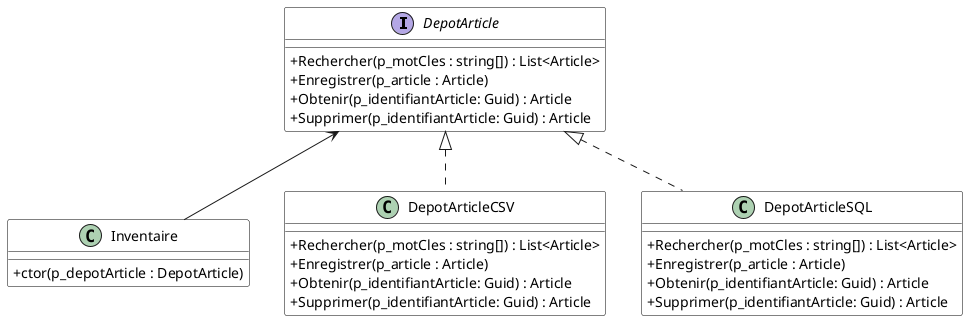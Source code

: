 @startuml DIP_v01_s01

skinparam classAttributeIconSize 0
skinparam class {
    BackgroundColor White
    BorderColor #000
}
allowmixing
' skinparam linetype ortho

DepotArticle <-- Inventaire
DepotArticle <|.. DepotArticleCSV
DepotArticle <|.. DepotArticleSQL

class Inventaire {
    + ctor(p_depotArticle : DepotArticle)
}

interface DepotArticle {
    + Rechercher(p_motCles : string[]) : List<Article>
    + Enregistrer(p_article : Article)
    + Obtenir(p_identifiantArticle: Guid) : Article
    + Supprimer(p_identifiantArticle: Guid) : Article
}

class DepotArticleCSV {
    + Rechercher(p_motCles : string[]) : List<Article>
    + Enregistrer(p_article : Article)
    + Obtenir(p_identifiantArticle: Guid) : Article
    + Supprimer(p_identifiantArticle: Guid) : Article
}

class DepotArticleSQL {
    + Rechercher(p_motCles : string[]) : List<Article>
    + Enregistrer(p_article : Article)
    + Obtenir(p_identifiantArticle: Guid) : Article
    + Supprimer(p_identifiantArticle: Guid) : Article
}



@enduml